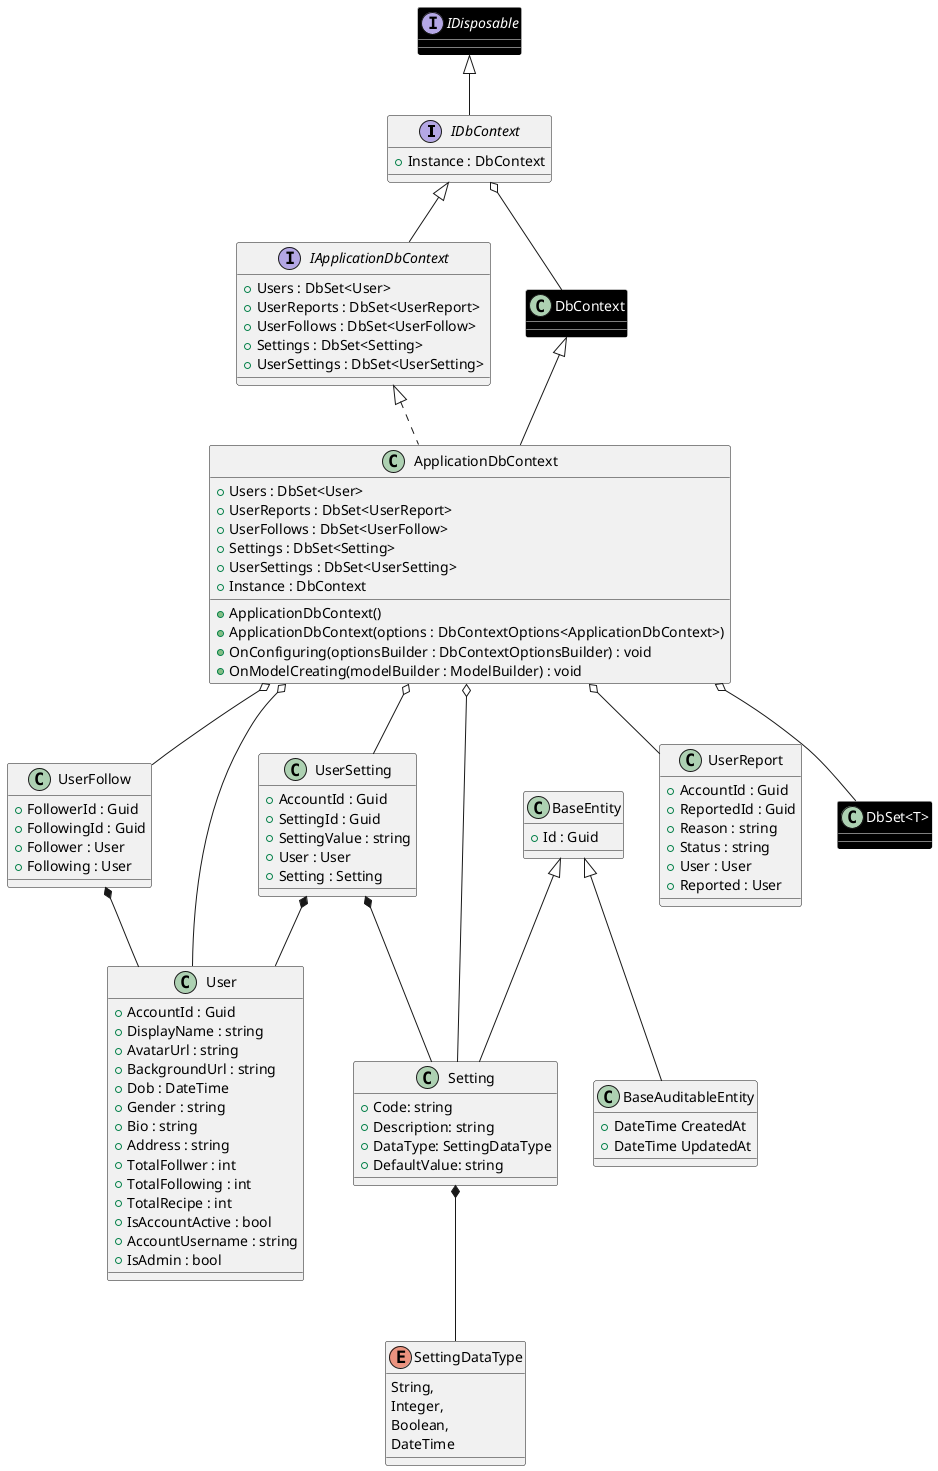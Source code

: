 @startuml UserDbContext

interface IDbContext extends IDisposable {
    +Instance : DbContext
}
' ========= Entity class =========
class BaseEntity {
    +Id : Guid
}

class BaseAuditableEntity extends BaseEntity {
    +DateTime CreatedAt
    +DateTime UpdatedAt
}

class User {
    + AccountId : Guid
    + DisplayName : string
    + AvatarUrl : string
    + BackgroundUrl : string
    + Dob : DateTime
    + Gender : string
    + Bio : string
    + Address : string
    + TotalFollwer : int
    + TotalFollowing : int
    + TotalRecipe : int
    + IsAccountActive : bool
    + AccountUsername : string
    + IsAdmin : bool
}

class Setting extends BaseEntity {
    + Code: string
    + Description: string
    + DataType: SettingDataType
    + DefaultValue: string
}

enum SettingDataType
{
    String,
    Integer,
    Boolean,
    DateTime
}

class UserFollow {
    + FollowerId : Guid
    + FollowingId : Guid
    + Follower : User
    + Following : User
}

class UserReport {
    + AccountId : Guid
    + ReportedId : Guid
    + Reason : string
    + Status : string
    + User : User
    + Reported : User
}

class UserSetting {
    + AccountId : Guid
    + SettingId : Guid
    + SettingValue : string
    + User : User
    + Setting : Setting
}

interface IApplicationDbContext extends IDbContext {
    + Users : DbSet<User>
    + UserReports : DbSet<UserReport>
    + UserFollows : DbSet<UserFollow>
    + Settings : DbSet<Setting>
    + UserSettings : DbSet<UserSetting>
}

class ApplicationDbContext extends DbContext implements IApplicationDbContext {
    + Users : DbSet<User>
    + UserReports : DbSet<UserReport>
    + UserFollows : DbSet<UserFollow>
    + Settings : DbSet<Setting>
    + UserSettings : DbSet<UserSetting>
    + Instance : DbContext
    + ApplicationDbContext()
    + ApplicationDbContext(options : DbContextOptions<ApplicationDbContext>)
    + OnConfiguring(optionsBuilder : DbContextOptionsBuilder) : void
    + OnModelCreating(modelBuilder : ModelBuilder) : void
}

' ========= Library class =========
interface IDisposable #black;line:white;text:white
class "DbSet<T>" #black;line:white;text:white
class DbContext #black;line:white;text:white

IDbContext o-- DbContext

ApplicationDbContext o-- "DbSet<T>"
ApplicationDbContext o-- Setting
ApplicationDbContext o-- User
ApplicationDbContext o-- UserFollow
ApplicationDbContext o-- UserReport
ApplicationDbContext o-- UserSetting

Setting *-- SettingDataType
UserSetting *-- Setting
UserSetting *-- User
UserFollow *-- User
' =========== Style ==============

ApplicationDbContext o-[hidden]down- "DbSet<T>"

@enduml